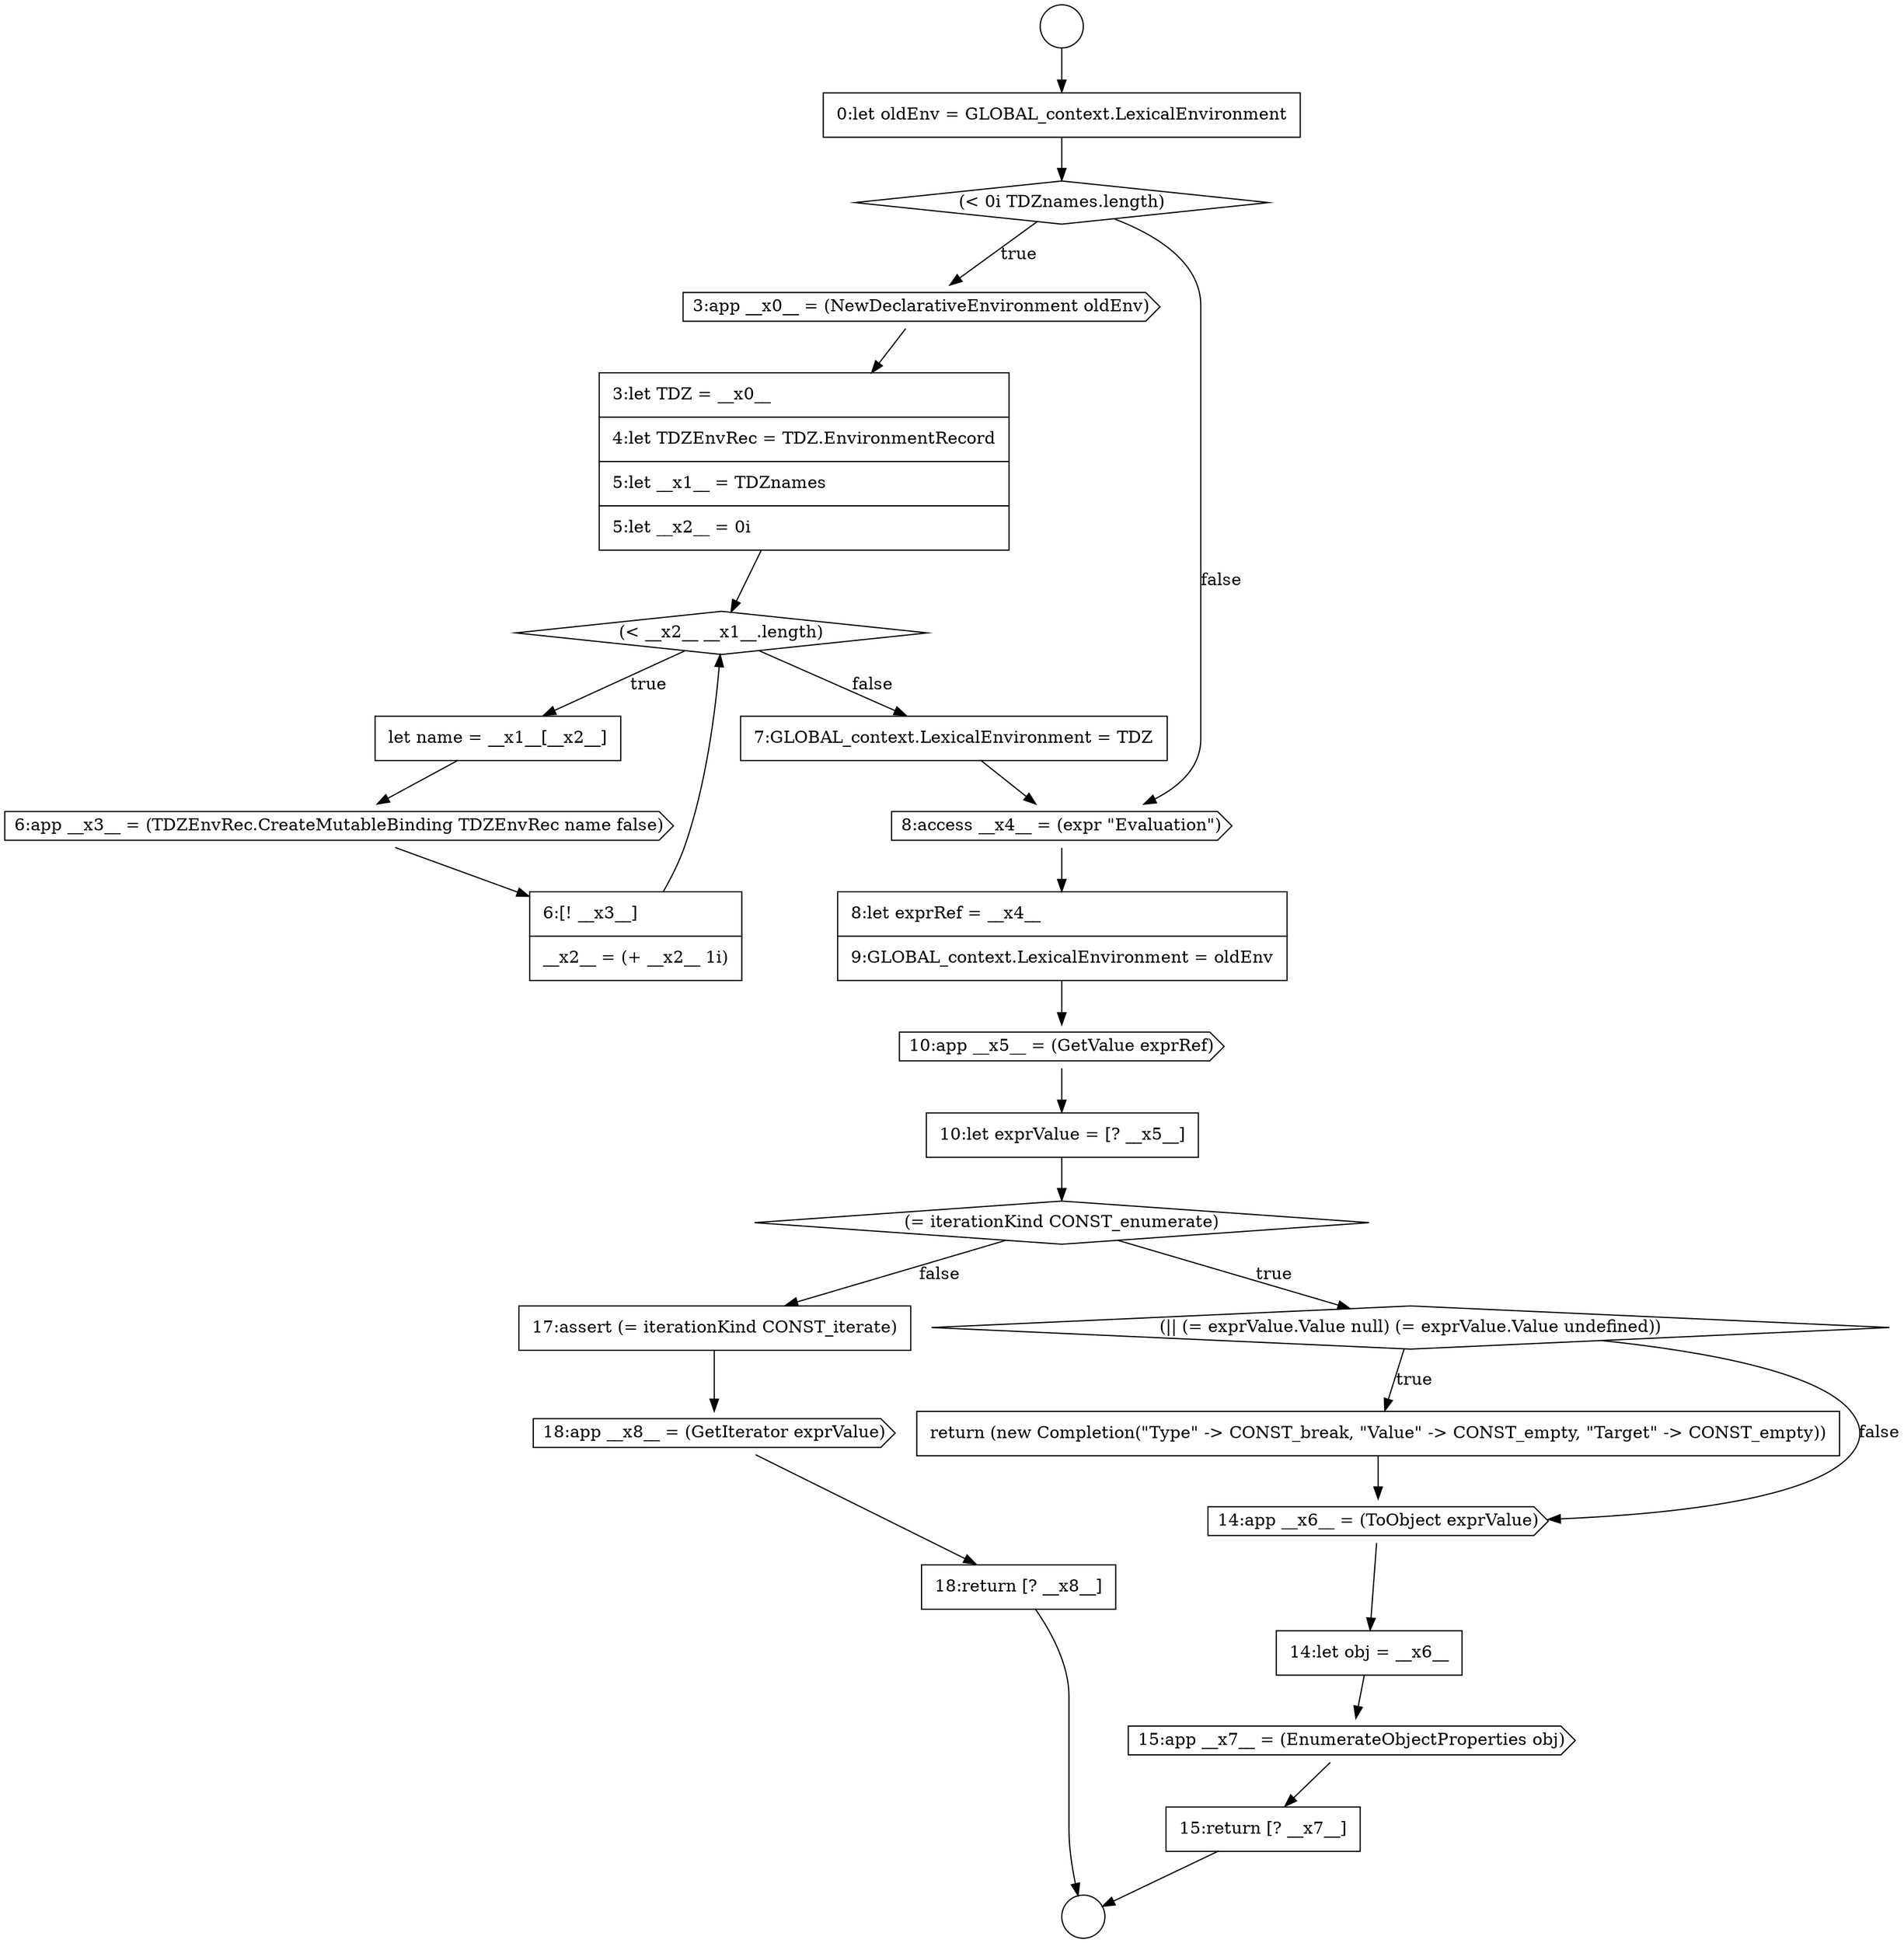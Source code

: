 digraph {
  node6669 [shape=none, margin=0, label=<<font color="black">
    <table border="0" cellborder="1" cellspacing="0" cellpadding="10">
      <tr><td align="left">return (new Completion(&quot;Type&quot; -&gt; CONST_break, &quot;Value&quot; -&gt; CONST_empty, &quot;Target&quot; -&gt; CONST_empty))</td></tr>
    </table>
  </font>> color="black" fillcolor="white" style=filled]
  node6652 [shape=circle label=" " color="black" fillcolor="white" style=filled]
  node6666 [shape=none, margin=0, label=<<font color="black">
    <table border="0" cellborder="1" cellspacing="0" cellpadding="10">
      <tr><td align="left">10:let exprValue = [? __x5__]</td></tr>
    </table>
  </font>> color="black" fillcolor="white" style=filled]
  node6656 [shape=cds, label=<<font color="black">3:app __x0__ = (NewDeclarativeEnvironment oldEnv)</font>> color="black" fillcolor="white" style=filled]
  node6661 [shape=none, margin=0, label=<<font color="black">
    <table border="0" cellborder="1" cellspacing="0" cellpadding="10">
      <tr><td align="left">6:[! __x3__]</td></tr>
      <tr><td align="left">__x2__ = (+ __x2__ 1i)</td></tr>
    </table>
  </font>> color="black" fillcolor="white" style=filled]
  node6660 [shape=cds, label=<<font color="black">6:app __x3__ = (TDZEnvRec.CreateMutableBinding TDZEnvRec name false)</font>> color="black" fillcolor="white" style=filled]
  node6653 [shape=circle label=" " color="black" fillcolor="white" style=filled]
  node6674 [shape=none, margin=0, label=<<font color="black">
    <table border="0" cellborder="1" cellspacing="0" cellpadding="10">
      <tr><td align="left">17:assert (= iterationKind CONST_iterate)</td></tr>
    </table>
  </font>> color="black" fillcolor="white" style=filled]
  node6671 [shape=none, margin=0, label=<<font color="black">
    <table border="0" cellborder="1" cellspacing="0" cellpadding="10">
      <tr><td align="left">14:let obj = __x6__</td></tr>
    </table>
  </font>> color="black" fillcolor="white" style=filled]
  node6675 [shape=cds, label=<<font color="black">18:app __x8__ = (GetIterator exprValue)</font>> color="black" fillcolor="white" style=filled]
  node6665 [shape=cds, label=<<font color="black">10:app __x5__ = (GetValue exprRef)</font>> color="black" fillcolor="white" style=filled]
  node6655 [shape=diamond, label=<<font color="black">(&lt; 0i TDZnames.length)</font>> color="black" fillcolor="white" style=filled]
  node6676 [shape=none, margin=0, label=<<font color="black">
    <table border="0" cellborder="1" cellspacing="0" cellpadding="10">
      <tr><td align="left">18:return [? __x8__]</td></tr>
    </table>
  </font>> color="black" fillcolor="white" style=filled]
  node6662 [shape=none, margin=0, label=<<font color="black">
    <table border="0" cellborder="1" cellspacing="0" cellpadding="10">
      <tr><td align="left">7:GLOBAL_context.LexicalEnvironment = TDZ</td></tr>
    </table>
  </font>> color="black" fillcolor="white" style=filled]
  node6670 [shape=cds, label=<<font color="black">14:app __x6__ = (ToObject exprValue)</font>> color="black" fillcolor="white" style=filled]
  node6657 [shape=none, margin=0, label=<<font color="black">
    <table border="0" cellborder="1" cellspacing="0" cellpadding="10">
      <tr><td align="left">3:let TDZ = __x0__</td></tr>
      <tr><td align="left">4:let TDZEnvRec = TDZ.EnvironmentRecord</td></tr>
      <tr><td align="left">5:let __x1__ = TDZnames</td></tr>
      <tr><td align="left">5:let __x2__ = 0i</td></tr>
    </table>
  </font>> color="black" fillcolor="white" style=filled]
  node6667 [shape=diamond, label=<<font color="black">(= iterationKind CONST_enumerate)</font>> color="black" fillcolor="white" style=filled]
  node6673 [shape=none, margin=0, label=<<font color="black">
    <table border="0" cellborder="1" cellspacing="0" cellpadding="10">
      <tr><td align="left">15:return [? __x7__]</td></tr>
    </table>
  </font>> color="black" fillcolor="white" style=filled]
  node6672 [shape=cds, label=<<font color="black">15:app __x7__ = (EnumerateObjectProperties obj)</font>> color="black" fillcolor="white" style=filled]
  node6659 [shape=none, margin=0, label=<<font color="black">
    <table border="0" cellborder="1" cellspacing="0" cellpadding="10">
      <tr><td align="left">let name = __x1__[__x2__]</td></tr>
    </table>
  </font>> color="black" fillcolor="white" style=filled]
  node6664 [shape=none, margin=0, label=<<font color="black">
    <table border="0" cellborder="1" cellspacing="0" cellpadding="10">
      <tr><td align="left">8:let exprRef = __x4__</td></tr>
      <tr><td align="left">9:GLOBAL_context.LexicalEnvironment = oldEnv</td></tr>
    </table>
  </font>> color="black" fillcolor="white" style=filled]
  node6654 [shape=none, margin=0, label=<<font color="black">
    <table border="0" cellborder="1" cellspacing="0" cellpadding="10">
      <tr><td align="left">0:let oldEnv = GLOBAL_context.LexicalEnvironment</td></tr>
    </table>
  </font>> color="black" fillcolor="white" style=filled]
  node6658 [shape=diamond, label=<<font color="black">(&lt; __x2__ __x1__.length)</font>> color="black" fillcolor="white" style=filled]
  node6663 [shape=cds, label=<<font color="black">8:access __x4__ = (expr &quot;Evaluation&quot;)</font>> color="black" fillcolor="white" style=filled]
  node6668 [shape=diamond, label=<<font color="black">(|| (= exprValue.Value null) (= exprValue.Value undefined))</font>> color="black" fillcolor="white" style=filled]
  node6652 -> node6654 [ color="black"]
  node6668 -> node6669 [label=<<font color="black">true</font>> color="black"]
  node6668 -> node6670 [label=<<font color="black">false</font>> color="black"]
  node6659 -> node6660 [ color="black"]
  node6670 -> node6671 [ color="black"]
  node6665 -> node6666 [ color="black"]
  node6656 -> node6657 [ color="black"]
  node6655 -> node6656 [label=<<font color="black">true</font>> color="black"]
  node6655 -> node6663 [label=<<font color="black">false</font>> color="black"]
  node6676 -> node6653 [ color="black"]
  node6660 -> node6661 [ color="black"]
  node6667 -> node6668 [label=<<font color="black">true</font>> color="black"]
  node6667 -> node6674 [label=<<font color="black">false</font>> color="black"]
  node6672 -> node6673 [ color="black"]
  node6657 -> node6658 [ color="black"]
  node6662 -> node6663 [ color="black"]
  node6674 -> node6675 [ color="black"]
  node6664 -> node6665 [ color="black"]
  node6671 -> node6672 [ color="black"]
  node6673 -> node6653 [ color="black"]
  node6669 -> node6670 [ color="black"]
  node6666 -> node6667 [ color="black"]
  node6675 -> node6676 [ color="black"]
  node6663 -> node6664 [ color="black"]
  node6654 -> node6655 [ color="black"]
  node6661 -> node6658 [ color="black"]
  node6658 -> node6659 [label=<<font color="black">true</font>> color="black"]
  node6658 -> node6662 [label=<<font color="black">false</font>> color="black"]
}
